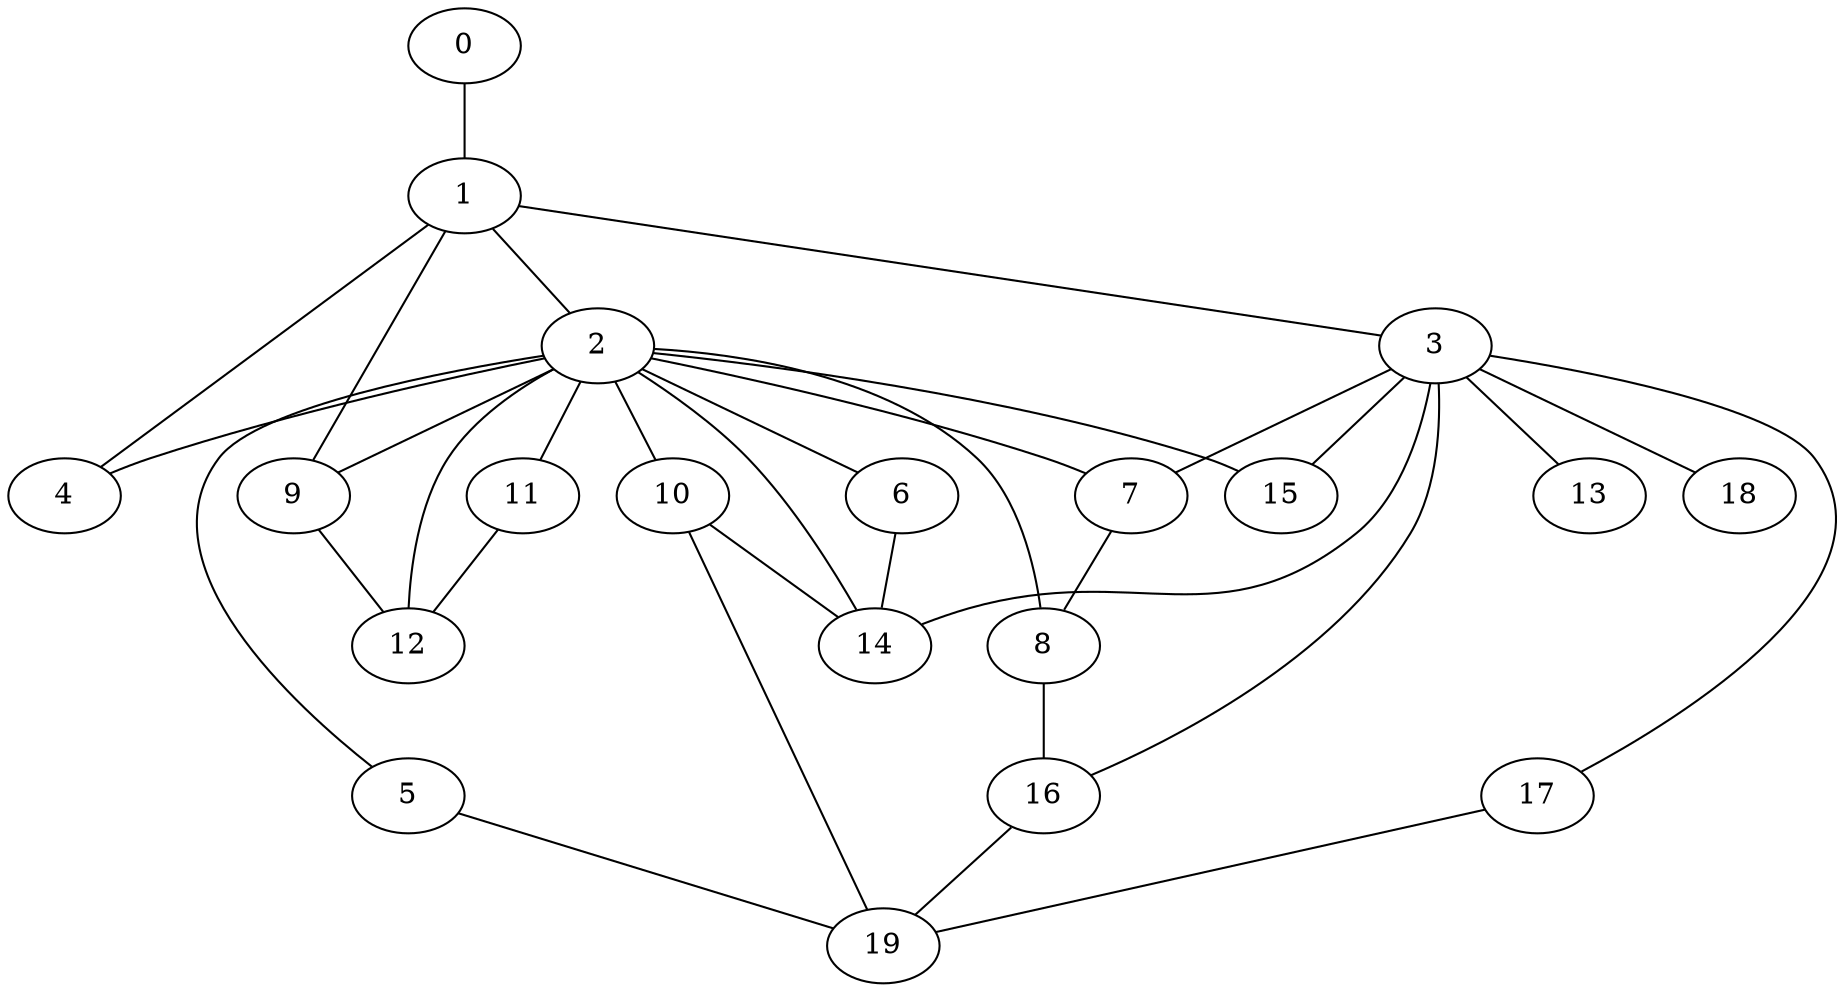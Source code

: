 graph graphname {0--1
1--2
1--3
1--4
1--9
2--4
2--5
2--6
2--7
2--8
2--9
2--10
2--11
2--12
2--14
2--15
3--7
3--13
3--14
3--15
3--16
3--17
3--18
5--19
6--14
7--8
8--16
9--12
10--14
10--19
11--12
16--19
17--19
}